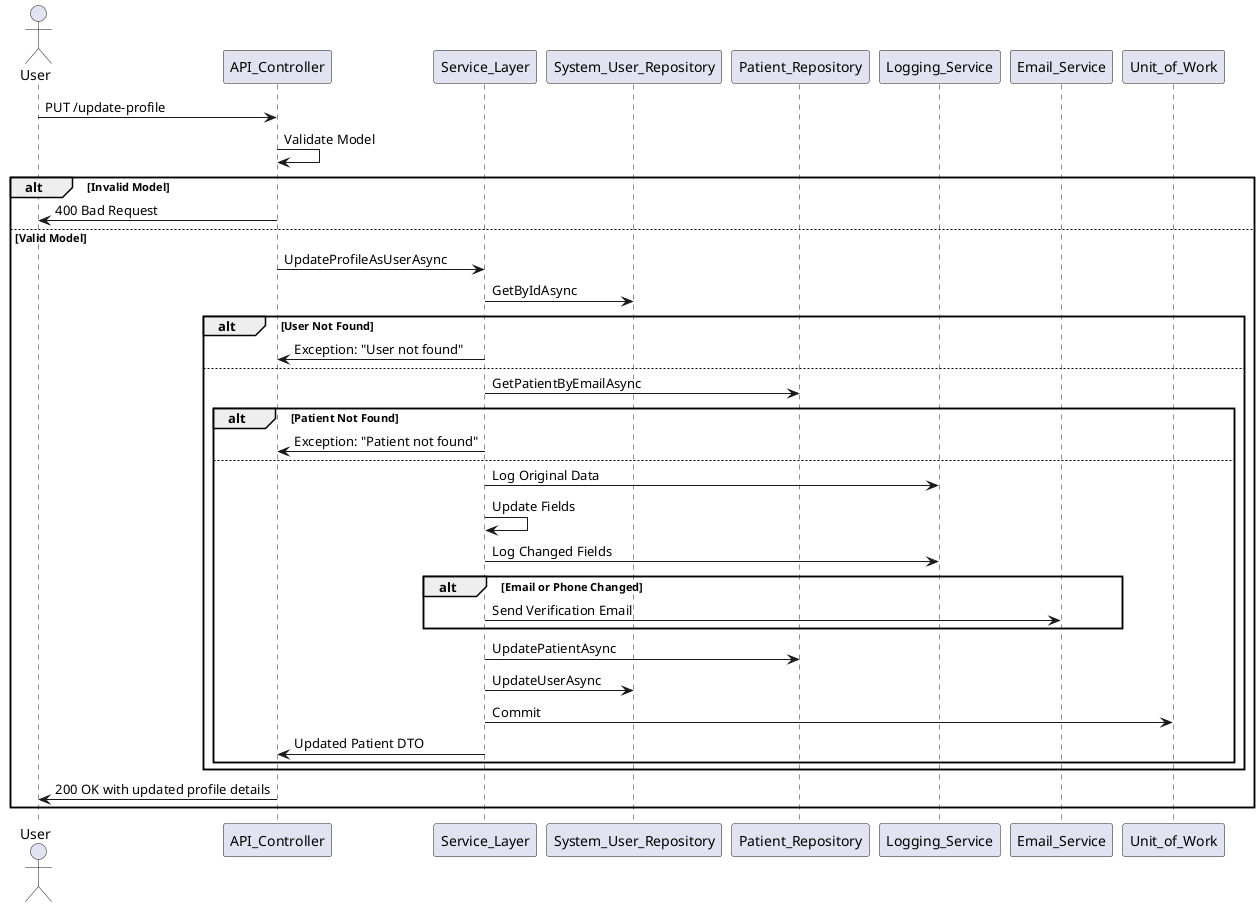 
@startuml
actor User
participant API_Controller
participant Service_Layer
participant System_User_Repository
participant Patient_Repository
participant Logging_Service
participant Email_Service
participant Unit_of_Work

User -> API_Controller: PUT /update-profile
API_Controller -> API_Controller: Validate Model
alt Invalid Model
    API_Controller -> User: 400 Bad Request
else Valid Model
    API_Controller -> Service_Layer: UpdateProfileAsUserAsync
    Service_Layer -> System_User_Repository: GetByIdAsync
    alt User Not Found
        Service_Layer -> API_Controller: Exception: "User not found"
    else
        Service_Layer -> Patient_Repository: GetPatientByEmailAsync
        alt Patient Not Found
            Service_Layer -> API_Controller: Exception: "Patient not found"
        else
            Service_Layer -> Logging_Service: Log Original Data
            Service_Layer -> Service_Layer: Update Fields
            Service_Layer -> Logging_Service: Log Changed Fields
            alt Email or Phone Changed
                Service_Layer -> Email_Service: Send Verification Email
            end
            Service_Layer -> Patient_Repository: UpdatePatientAsync
            Service_Layer -> System_User_Repository: UpdateUserAsync
            Service_Layer -> Unit_of_Work: Commit
            Service_Layer -> API_Controller: Updated Patient DTO
        end
    end
    API_Controller -> User: 200 OK with updated profile details
end
@enduml

